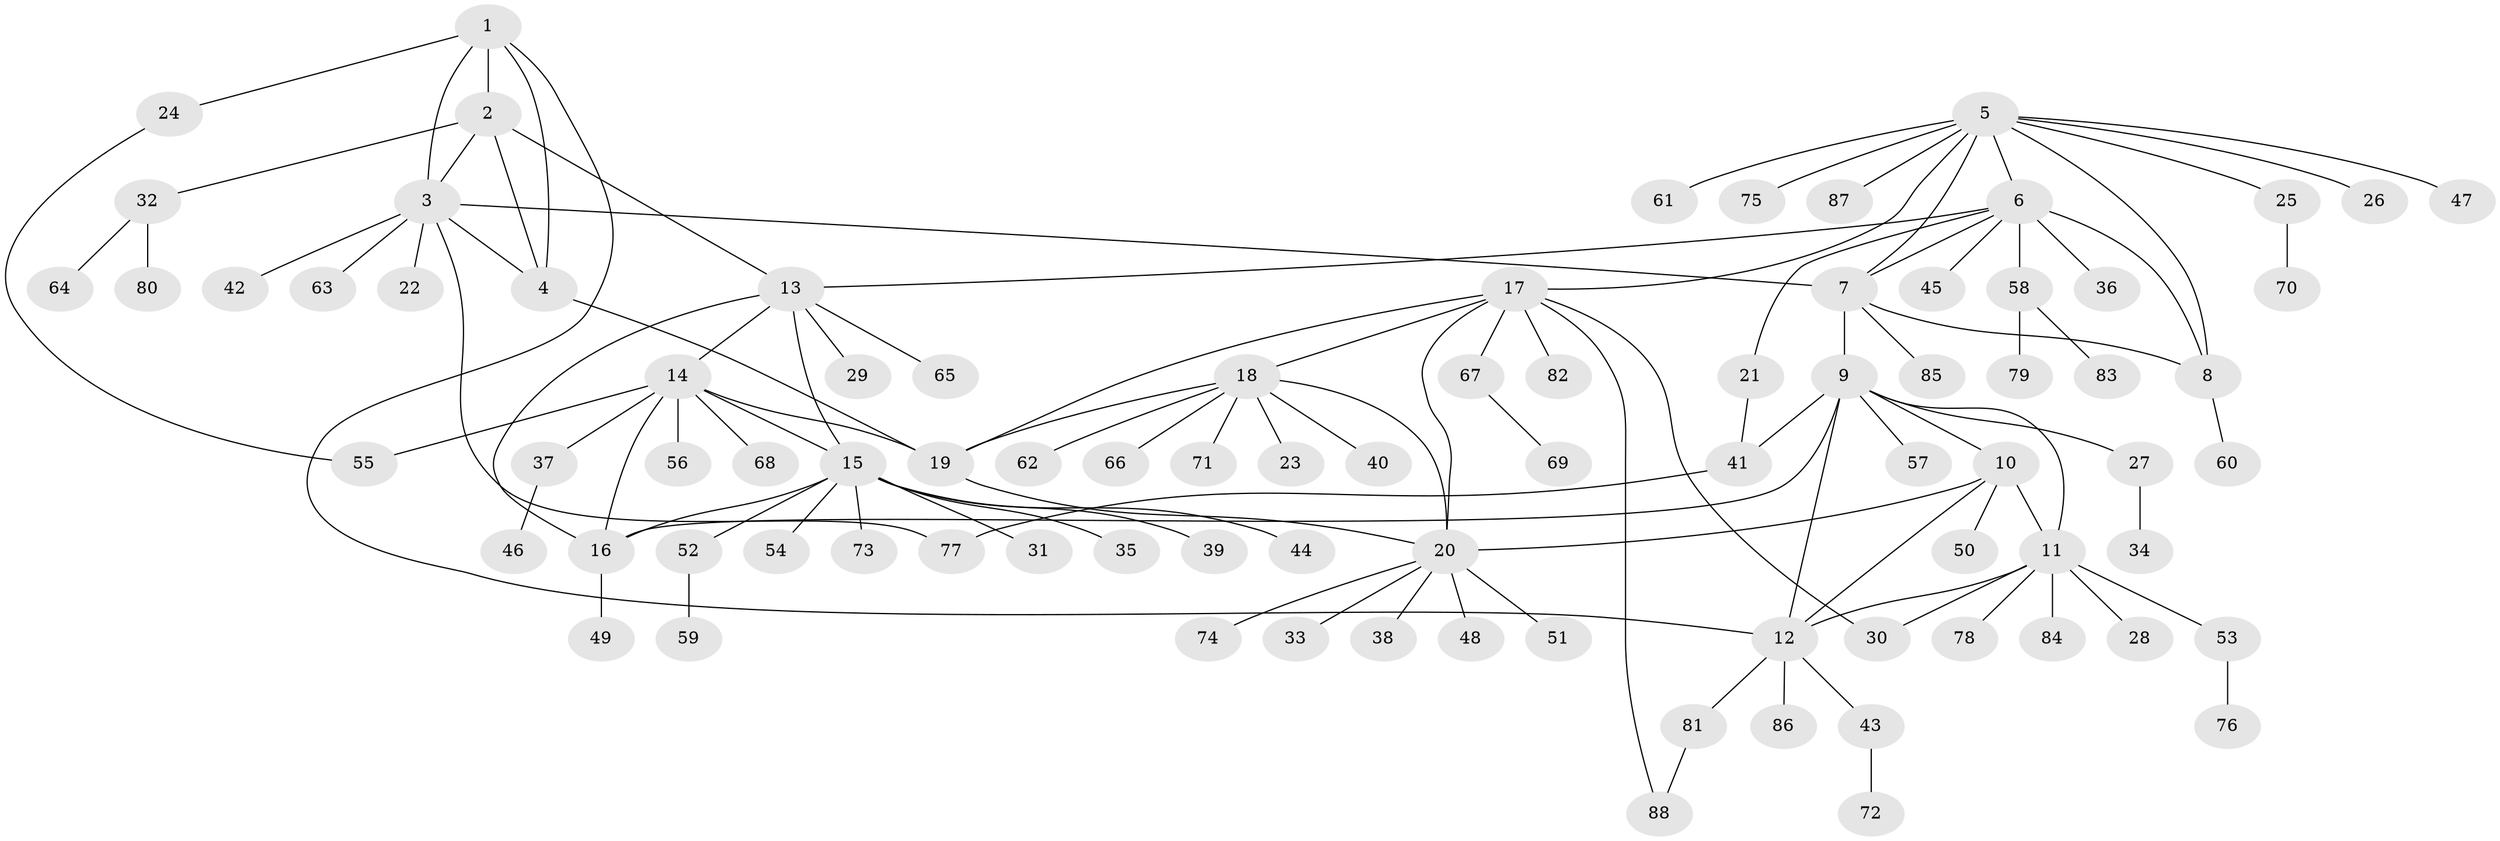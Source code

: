 // Generated by graph-tools (version 1.1) at 2025/37/03/09/25 02:37:12]
// undirected, 88 vertices, 113 edges
graph export_dot {
graph [start="1"]
  node [color=gray90,style=filled];
  1;
  2;
  3;
  4;
  5;
  6;
  7;
  8;
  9;
  10;
  11;
  12;
  13;
  14;
  15;
  16;
  17;
  18;
  19;
  20;
  21;
  22;
  23;
  24;
  25;
  26;
  27;
  28;
  29;
  30;
  31;
  32;
  33;
  34;
  35;
  36;
  37;
  38;
  39;
  40;
  41;
  42;
  43;
  44;
  45;
  46;
  47;
  48;
  49;
  50;
  51;
  52;
  53;
  54;
  55;
  56;
  57;
  58;
  59;
  60;
  61;
  62;
  63;
  64;
  65;
  66;
  67;
  68;
  69;
  70;
  71;
  72;
  73;
  74;
  75;
  76;
  77;
  78;
  79;
  80;
  81;
  82;
  83;
  84;
  85;
  86;
  87;
  88;
  1 -- 2;
  1 -- 3;
  1 -- 4;
  1 -- 12;
  1 -- 24;
  2 -- 3;
  2 -- 4;
  2 -- 13;
  2 -- 32;
  3 -- 4;
  3 -- 7;
  3 -- 22;
  3 -- 42;
  3 -- 63;
  3 -- 77;
  4 -- 19;
  5 -- 6;
  5 -- 7;
  5 -- 8;
  5 -- 17;
  5 -- 25;
  5 -- 26;
  5 -- 47;
  5 -- 61;
  5 -- 75;
  5 -- 87;
  6 -- 7;
  6 -- 8;
  6 -- 13;
  6 -- 21;
  6 -- 36;
  6 -- 45;
  6 -- 58;
  7 -- 8;
  7 -- 9;
  7 -- 85;
  8 -- 60;
  9 -- 10;
  9 -- 11;
  9 -- 12;
  9 -- 16;
  9 -- 27;
  9 -- 41;
  9 -- 57;
  10 -- 11;
  10 -- 12;
  10 -- 20;
  10 -- 50;
  11 -- 12;
  11 -- 28;
  11 -- 30;
  11 -- 53;
  11 -- 78;
  11 -- 84;
  12 -- 43;
  12 -- 81;
  12 -- 86;
  13 -- 14;
  13 -- 15;
  13 -- 16;
  13 -- 29;
  13 -- 65;
  14 -- 15;
  14 -- 16;
  14 -- 19;
  14 -- 37;
  14 -- 55;
  14 -- 56;
  14 -- 68;
  15 -- 16;
  15 -- 31;
  15 -- 35;
  15 -- 39;
  15 -- 44;
  15 -- 52;
  15 -- 54;
  15 -- 73;
  16 -- 49;
  17 -- 18;
  17 -- 19;
  17 -- 20;
  17 -- 30;
  17 -- 67;
  17 -- 82;
  17 -- 88;
  18 -- 19;
  18 -- 20;
  18 -- 23;
  18 -- 40;
  18 -- 62;
  18 -- 66;
  18 -- 71;
  19 -- 20;
  20 -- 33;
  20 -- 38;
  20 -- 48;
  20 -- 51;
  20 -- 74;
  21 -- 41;
  24 -- 55;
  25 -- 70;
  27 -- 34;
  32 -- 64;
  32 -- 80;
  37 -- 46;
  41 -- 77;
  43 -- 72;
  52 -- 59;
  53 -- 76;
  58 -- 79;
  58 -- 83;
  67 -- 69;
  81 -- 88;
}
